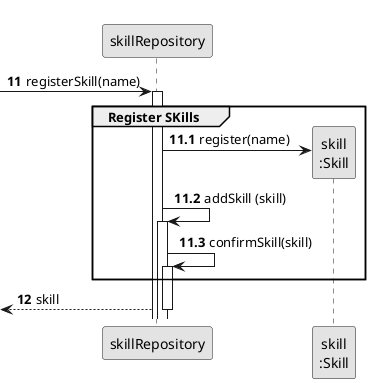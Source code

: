 @startuml
skinparam monochrome true
skinparam packageStyle rectangle
skinparam shadowing false

participant "skillRepository" as SR
participant "skill\n:Skill" as S

autonumber 11
-> SR: registerSkill(name)

autonumber 11.1
activate SR
    group Register SKills

        SR -> S**: register(name)
        SR -> SR: addSkill (skill)

        activate SR
            SR -> SR: confirmSkill(skill)
            activate SR

    end

    autonumber 12
    <-- SR : skill
deactivate SR


@enduml